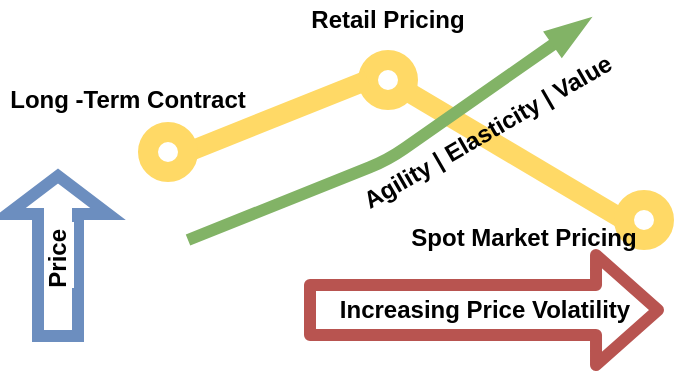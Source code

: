 <mxfile version="10.7.3" type="github"><diagram id="mCOAnrKx57ZMJhp0W0J7" name="Page-1"><mxGraphModel dx="2221" dy="715" grid="1" gridSize="10" guides="1" tooltips="1" connect="1" arrows="1" fold="1" page="1" pageScale="1" pageWidth="827" pageHeight="1169" math="0" shadow="0"><root><mxCell id="0"/><mxCell id="1" parent="0"/><mxCell id="BURcEhXKDIgKA0giNNfk-17" value="" style="endArrow=none;html=1;fontSize=12;spacing=0;comic=0;strokeWidth=10;strokeColor=#FFD966;fontStyle=1" edge="1" parent="1" source="BURcEhXKDIgKA0giNNfk-27"><mxGeometry width="50" height="50" relative="1" as="geometry"><mxPoint x="50" y="130" as="sourcePoint"/><mxPoint x="180" y="80" as="targetPoint"/></mxGeometry></mxCell><mxCell id="BURcEhXKDIgKA0giNNfk-18" value="" style="endArrow=none;html=1;fontSize=12;strokeColor=#FFD966;strokeWidth=10;spacing=0;fontStyle=1;entryX=0;entryY=0.5;entryDx=0;entryDy=0;" edge="1" parent="1" target="BURcEhXKDIgKA0giNNfk-30"><mxGeometry width="50" height="50" relative="1" as="geometry"><mxPoint x="180" y="80" as="sourcePoint"/><mxPoint x="330" y="170" as="targetPoint"/></mxGeometry></mxCell><mxCell id="BURcEhXKDIgKA0giNNfk-27" value="" style="ellipse;whiteSpace=wrap;html=1;aspect=fixed;fontSize=12;rounded=1;strokeColor=#FFD966;strokeWidth=10;labelBackgroundColor=#ffffff;spacing=0;endArrow=none;fontStyle=1" vertex="1" parent="1"><mxGeometry x="170" y="70" width="20" height="20" as="geometry"/></mxCell><mxCell id="BURcEhXKDIgKA0giNNfk-28" value="" style="endArrow=none;html=1;fontSize=12;spacing=0;comic=0;strokeWidth=10;strokeColor=#FFD966;fontStyle=1;entryX=0;entryY=0.5;entryDx=0;entryDy=0;exitX=1;exitY=0.5;exitDx=0;exitDy=0;" edge="1" parent="1" source="BURcEhXKDIgKA0giNNfk-29" target="BURcEhXKDIgKA0giNNfk-27"><mxGeometry width="50" height="50" relative="1" as="geometry"><mxPoint x="50" y="130" as="sourcePoint"/><mxPoint x="180" y="80" as="targetPoint"/></mxGeometry></mxCell><mxCell id="BURcEhXKDIgKA0giNNfk-29" value="" style="ellipse;whiteSpace=wrap;html=1;aspect=fixed;fontSize=12;rounded=1;strokeColor=#FFD966;strokeWidth=10;labelBackgroundColor=#ffffff;spacing=0;endArrow=none;fontStyle=1" vertex="1" parent="1"><mxGeometry x="60" y="106" width="20" height="20" as="geometry"/></mxCell><mxCell id="BURcEhXKDIgKA0giNNfk-30" value="" style="ellipse;whiteSpace=wrap;html=1;aspect=fixed;fontSize=12;rounded=1;strokeColor=#FFD966;strokeWidth=10;labelBackgroundColor=#ffffff;spacing=0;endArrow=none;fontStyle=1" vertex="1" parent="1"><mxGeometry x="298" y="140" width="20" height="20" as="geometry"/></mxCell><mxCell id="BURcEhXKDIgKA0giNNfk-32" value="Agility | Elasticity | Value" style="text;html=1;strokeColor=none;fillColor=none;align=center;verticalAlign=middle;whiteSpace=wrap;rounded=0;fontSize=12;rotation=-30;fontStyle=1" vertex="1" parent="1"><mxGeometry x="155" y="96" width="150" height="20" as="geometry"/></mxCell><mxCell id="BURcEhXKDIgKA0giNNfk-21" value="Long -Term Contract" style="text;html=1;strokeColor=none;fillColor=none;align=center;verticalAlign=middle;whiteSpace=wrap;rounded=0;fontSize=12;fontStyle=1" vertex="1" parent="1"><mxGeometry x="-10" y="80" width="120" height="20" as="geometry"/></mxCell><mxCell id="BURcEhXKDIgKA0giNNfk-36" value="" style="group;fontStyle=1" vertex="1" connectable="0" parent="1"><mxGeometry x="-10" y="128" width="328" height="80" as="geometry"/></mxCell><mxCell id="BURcEhXKDIgKA0giNNfk-13" value="Price&amp;nbsp;" style="html=1;align=center;verticalAlign=middle;shape=mxgraph.arrows2.arrow;dy=0.6;dx=19;direction=north;notch=0;flipV=0;horizontal=0;fontSize=12;fontStyle=1;rounded=1;labelBackgroundColor=#ffffff;endArrow=classic;endSize=8.33;strokeColor=#6c8ebf;strokeWidth=6;fillColor=#FFFFFF;" vertex="1" parent="BURcEhXKDIgKA0giNNfk-36"><mxGeometry width="50" height="80" as="geometry"/></mxCell><mxCell id="BURcEhXKDIgKA0giNNfk-24" value="Increasing Price Volatility" style="shape=flexArrow;endArrow=classic;html=1;endWidth=24;endSize=8.33;width=20;fontSize=12;fontStyle=1;fillColor=#FFFFFF;strokeColor=#b85450;strokeWidth=6;" edge="1" parent="BURcEhXKDIgKA0giNNfk-36"><mxGeometry width="50" height="50" relative="1" as="geometry"><mxPoint x="148" y="67" as="sourcePoint"/><mxPoint x="328" y="67" as="targetPoint"/></mxGeometry></mxCell><mxCell id="BURcEhXKDIgKA0giNNfk-37" value="" style="group;fontStyle=1" vertex="1" connectable="0" parent="1"><mxGeometry x="130" y="40" width="100" height="70" as="geometry"/></mxCell><mxCell id="BURcEhXKDIgKA0giNNfk-22" value="Retail Pricing" style="text;html=1;strokeColor=none;fillColor=none;align=center;verticalAlign=middle;whiteSpace=wrap;rounded=0;fontSize=12;fontStyle=1" vertex="1" parent="BURcEhXKDIgKA0giNNfk-37"><mxGeometry width="100" height="20" as="geometry"/></mxCell><mxCell id="BURcEhXKDIgKA0giNNfk-31" value="" style="endArrow=blockThin;html=1;strokeColor=#82b366;strokeWidth=6;fillColor=#d5e8d4;fontSize=12;endFill=1;fontStyle=1" edge="1" parent="BURcEhXKDIgKA0giNNfk-37"><mxGeometry width="50" height="50" relative="1" as="geometry"><mxPoint x="-50" y="120" as="sourcePoint"/><mxPoint x="150" y="10" as="targetPoint"/><Array as="points"><mxPoint x="50" y="80"/></Array></mxGeometry></mxCell><mxCell id="BURcEhXKDIgKA0giNNfk-23" value="Spot Market Pricing" style="text;html=1;strokeColor=none;fillColor=none;align=center;verticalAlign=middle;whiteSpace=wrap;rounded=0;fontSize=12;fontStyle=1" vertex="1" parent="1"><mxGeometry x="188" y="147" width="120" height="24" as="geometry"/></mxCell></root></mxGraphModel></diagram></mxfile>